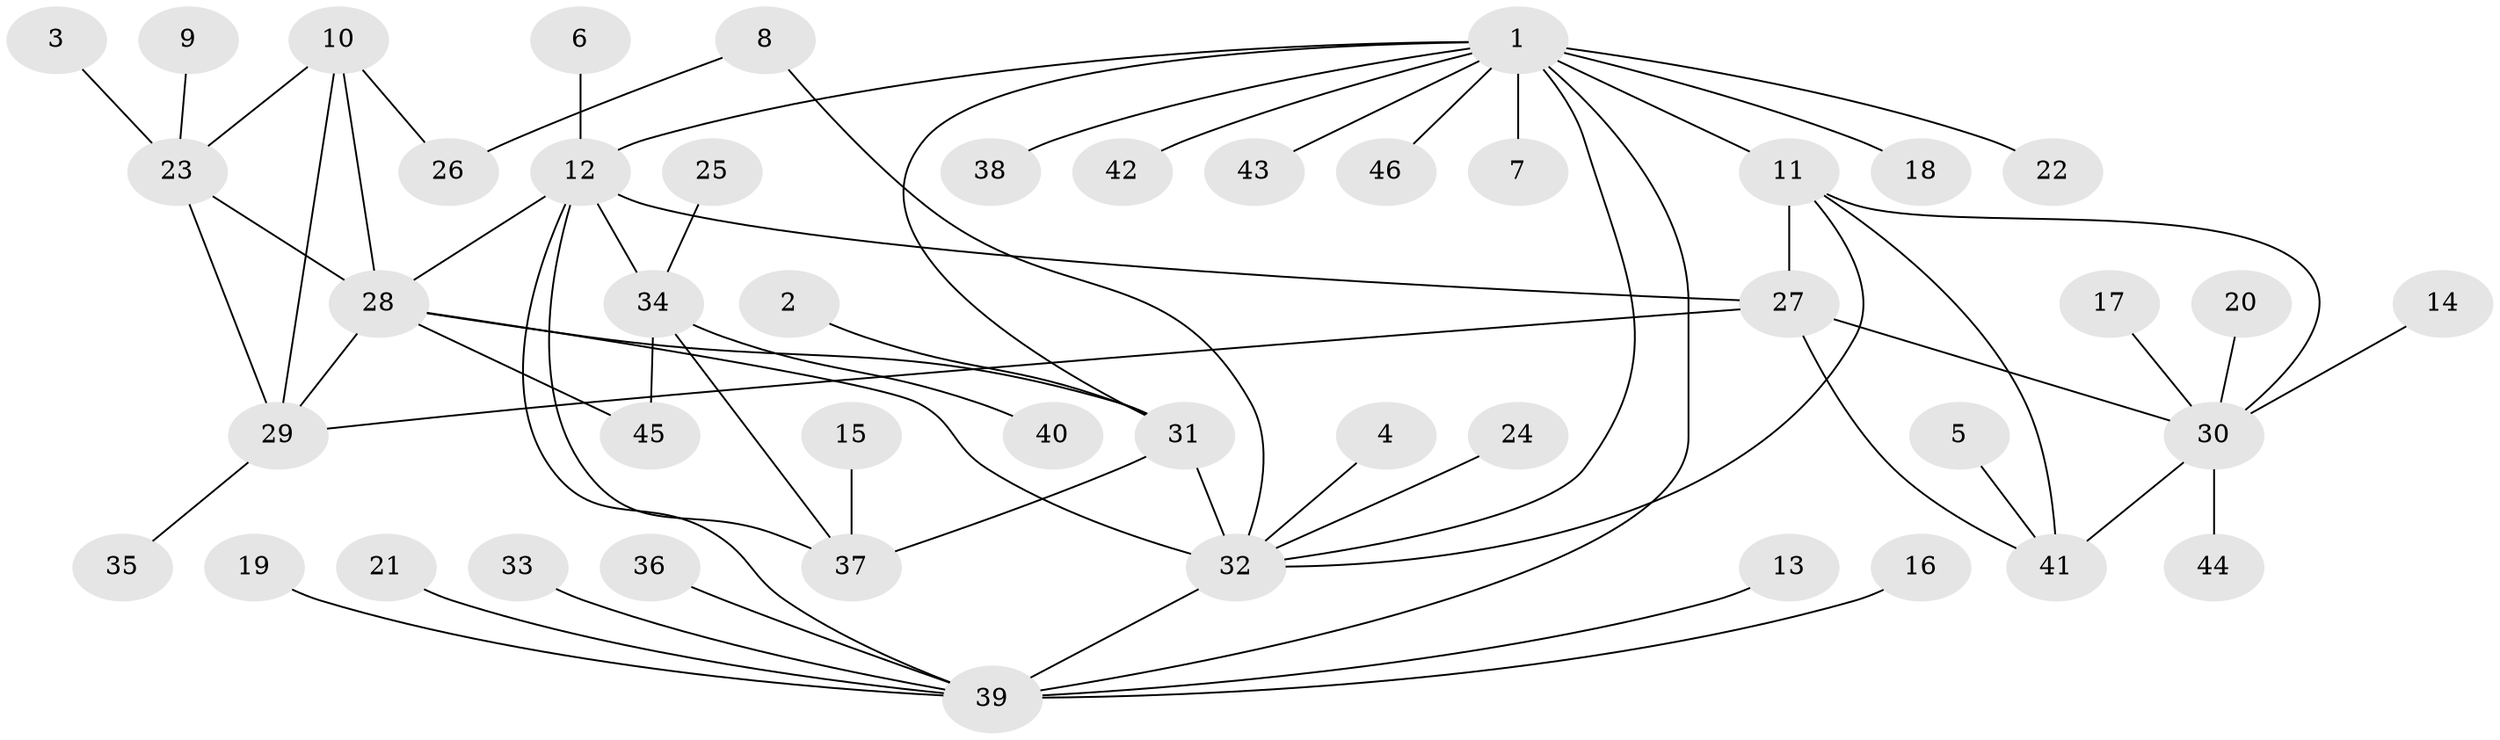 // original degree distribution, {8: 0.02197802197802198, 11: 0.03296703296703297, 6: 0.06593406593406594, 5: 0.01098901098901099, 7: 0.04395604395604396, 10: 0.01098901098901099, 4: 0.03296703296703297, 3: 0.04395604395604396, 1: 0.5714285714285714, 2: 0.16483516483516483}
// Generated by graph-tools (version 1.1) at 2025/26/03/09/25 03:26:39]
// undirected, 46 vertices, 63 edges
graph export_dot {
graph [start="1"]
  node [color=gray90,style=filled];
  1;
  2;
  3;
  4;
  5;
  6;
  7;
  8;
  9;
  10;
  11;
  12;
  13;
  14;
  15;
  16;
  17;
  18;
  19;
  20;
  21;
  22;
  23;
  24;
  25;
  26;
  27;
  28;
  29;
  30;
  31;
  32;
  33;
  34;
  35;
  36;
  37;
  38;
  39;
  40;
  41;
  42;
  43;
  44;
  45;
  46;
  1 -- 7 [weight=1.0];
  1 -- 11 [weight=2.0];
  1 -- 12 [weight=2.0];
  1 -- 18 [weight=1.0];
  1 -- 22 [weight=1.0];
  1 -- 31 [weight=1.0];
  1 -- 32 [weight=1.0];
  1 -- 38 [weight=1.0];
  1 -- 39 [weight=2.0];
  1 -- 42 [weight=1.0];
  1 -- 43 [weight=1.0];
  1 -- 46 [weight=1.0];
  2 -- 31 [weight=1.0];
  3 -- 23 [weight=1.0];
  4 -- 32 [weight=1.0];
  5 -- 41 [weight=1.0];
  6 -- 12 [weight=1.0];
  8 -- 26 [weight=1.0];
  8 -- 32 [weight=1.0];
  9 -- 23 [weight=1.0];
  10 -- 23 [weight=1.0];
  10 -- 26 [weight=1.0];
  10 -- 28 [weight=1.0];
  10 -- 29 [weight=1.0];
  11 -- 27 [weight=1.0];
  11 -- 30 [weight=1.0];
  11 -- 32 [weight=1.0];
  11 -- 41 [weight=1.0];
  12 -- 27 [weight=1.0];
  12 -- 28 [weight=2.0];
  12 -- 34 [weight=2.0];
  12 -- 37 [weight=2.0];
  12 -- 39 [weight=1.0];
  13 -- 39 [weight=1.0];
  14 -- 30 [weight=1.0];
  15 -- 37 [weight=1.0];
  16 -- 39 [weight=1.0];
  17 -- 30 [weight=1.0];
  19 -- 39 [weight=1.0];
  20 -- 30 [weight=1.0];
  21 -- 39 [weight=1.0];
  23 -- 28 [weight=1.0];
  23 -- 29 [weight=1.0];
  24 -- 32 [weight=1.0];
  25 -- 34 [weight=1.0];
  27 -- 29 [weight=1.0];
  27 -- 30 [weight=1.0];
  27 -- 41 [weight=1.0];
  28 -- 29 [weight=1.0];
  28 -- 31 [weight=1.0];
  28 -- 32 [weight=1.0];
  28 -- 45 [weight=1.0];
  29 -- 35 [weight=1.0];
  30 -- 41 [weight=1.0];
  30 -- 44 [weight=1.0];
  31 -- 32 [weight=3.0];
  31 -- 37 [weight=1.0];
  32 -- 39 [weight=1.0];
  33 -- 39 [weight=1.0];
  34 -- 37 [weight=1.0];
  34 -- 40 [weight=1.0];
  34 -- 45 [weight=1.0];
  36 -- 39 [weight=1.0];
}
